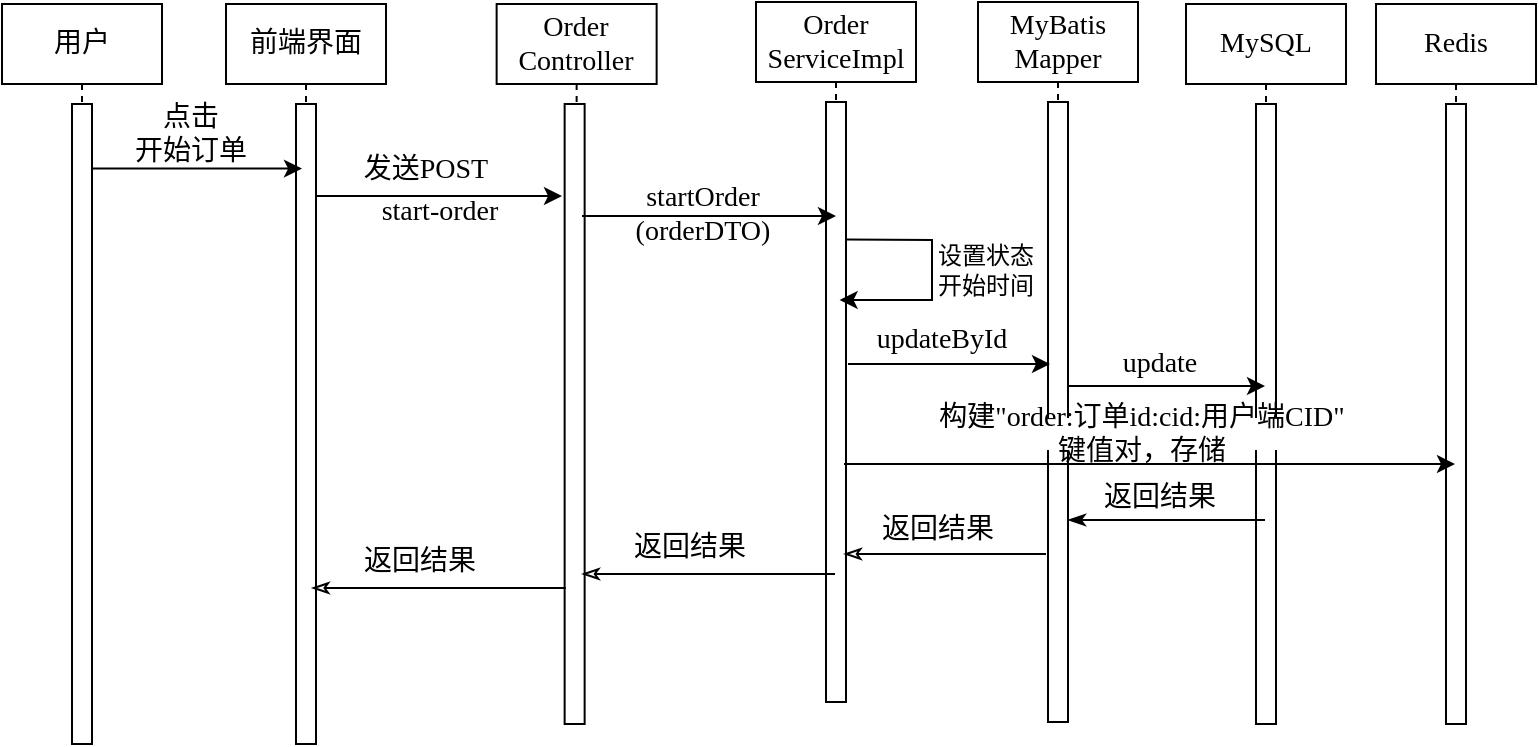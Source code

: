 <mxfile version="26.2.14">
  <diagram name="Page-1" id="2YBvvXClWsGukQMizWep">
    <mxGraphModel dx="1073" dy="935" grid="1" gridSize="10" guides="1" tooltips="1" connect="1" arrows="1" fold="1" page="1" pageScale="1" pageWidth="1100" pageHeight="850" math="0" shadow="0">
      <root>
        <mxCell id="0" />
        <mxCell id="1" parent="0" />
        <mxCell id="1x29o_3ZwKhWgOv2N2SG-2" value="用户" style="shape=umlLifeline;perimeter=lifelinePerimeter;whiteSpace=wrap;html=1;container=1;dropTarget=0;collapsible=0;recursiveResize=0;outlineConnect=0;portConstraint=eastwest;newEdgeStyle={&quot;curved&quot;:0,&quot;rounded&quot;:0};fontFamily=宋体;fontSize=14;" parent="1" vertex="1">
          <mxGeometry x="20" y="50" width="80" height="370" as="geometry" />
        </mxCell>
        <mxCell id="1x29o_3ZwKhWgOv2N2SG-4" value="" style="html=1;points=[[0,0,0,0,5],[0,1,0,0,-5],[1,0,0,0,5],[1,1,0,0,-5]];perimeter=orthogonalPerimeter;outlineConnect=0;targetShapes=umlLifeline;portConstraint=eastwest;newEdgeStyle={&quot;curved&quot;:0,&quot;rounded&quot;:0};fontFamily=宋体;fontSize=14;" parent="1x29o_3ZwKhWgOv2N2SG-2" vertex="1">
          <mxGeometry x="35" y="50" width="10" height="320" as="geometry" />
        </mxCell>
        <mxCell id="1x29o_3ZwKhWgOv2N2SG-3" value="前端界面" style="shape=umlLifeline;perimeter=lifelinePerimeter;whiteSpace=wrap;html=1;container=1;dropTarget=0;collapsible=0;recursiveResize=0;outlineConnect=0;portConstraint=eastwest;newEdgeStyle={&quot;curved&quot;:0,&quot;rounded&quot;:0};fontFamily=宋体;fontSize=14;" parent="1" vertex="1">
          <mxGeometry x="132" y="50" width="80" height="370" as="geometry" />
        </mxCell>
        <mxCell id="1x29o_3ZwKhWgOv2N2SG-5" value="" style="html=1;points=[[0,0,0,0,5],[0,1,0,0,-5],[1,0,0,0,5],[1,1,0,0,-5]];perimeter=orthogonalPerimeter;outlineConnect=0;targetShapes=umlLifeline;portConstraint=eastwest;newEdgeStyle={&quot;curved&quot;:0,&quot;rounded&quot;:0};fontFamily=宋体;fontSize=14;" parent="1x29o_3ZwKhWgOv2N2SG-3" vertex="1">
          <mxGeometry x="35" y="50" width="10" height="320" as="geometry" />
        </mxCell>
        <mxCell id="1x29o_3ZwKhWgOv2N2SG-6" value="&lt;div&gt;Order&lt;/div&gt;Controller" style="shape=umlLifeline;perimeter=lifelinePerimeter;whiteSpace=wrap;html=1;container=1;dropTarget=0;collapsible=0;recursiveResize=0;outlineConnect=0;portConstraint=eastwest;newEdgeStyle={&quot;curved&quot;:0,&quot;rounded&quot;:0};fontFamily=宋体;fontSize=14;" parent="1" vertex="1">
          <mxGeometry x="267.32" y="50" width="80" height="360" as="geometry" />
        </mxCell>
        <mxCell id="1x29o_3ZwKhWgOv2N2SG-7" value="" style="html=1;points=[[0,0,0,0,5],[0,1,0,0,-5],[1,0,0,0,5],[1,1,0,0,-5]];perimeter=orthogonalPerimeter;outlineConnect=0;targetShapes=umlLifeline;portConstraint=eastwest;newEdgeStyle={&quot;curved&quot;:0,&quot;rounded&quot;:0};fontFamily=宋体;fontSize=14;" parent="1x29o_3ZwKhWgOv2N2SG-6" vertex="1">
          <mxGeometry x="34" y="50" width="10" height="310" as="geometry" />
        </mxCell>
        <mxCell id="1x29o_3ZwKhWgOv2N2SG-8" value="Order&lt;div&gt;ServiceImpl&lt;/div&gt;" style="shape=umlLifeline;perimeter=lifelinePerimeter;whiteSpace=wrap;html=1;container=1;dropTarget=0;collapsible=0;recursiveResize=0;outlineConnect=0;portConstraint=eastwest;newEdgeStyle={&quot;curved&quot;:0,&quot;rounded&quot;:0};fontFamily=宋体;fontSize=14;" parent="1" vertex="1">
          <mxGeometry x="397" y="49" width="80" height="350" as="geometry" />
        </mxCell>
        <mxCell id="1x29o_3ZwKhWgOv2N2SG-9" value="" style="html=1;points=[[0,0,0,0,5],[0,1,0,0,-5],[1,0,0,0,5],[1,1,0,0,-5]];perimeter=orthogonalPerimeter;outlineConnect=0;targetShapes=umlLifeline;portConstraint=eastwest;newEdgeStyle={&quot;curved&quot;:0,&quot;rounded&quot;:0};fontFamily=宋体;fontSize=14;" parent="1x29o_3ZwKhWgOv2N2SG-8" vertex="1">
          <mxGeometry x="35" y="50" width="10" height="300" as="geometry" />
        </mxCell>
        <mxCell id="ad1gADm1mFAbiEcde9q4-3" value="" style="group" parent="1" vertex="1" connectable="0">
          <mxGeometry x="65" y="102.31" width="105" height="30" as="geometry" />
        </mxCell>
        <mxCell id="ad1gADm1mFAbiEcde9q4-1" value="" style="endArrow=classic;html=1;rounded=0;fontSize=14;fontFamily=宋体;" parent="ad1gADm1mFAbiEcde9q4-3" edge="1">
          <mxGeometry width="50" height="50" relative="1" as="geometry">
            <mxPoint y="30" as="sourcePoint" />
            <mxPoint x="105" y="30" as="targetPoint" />
          </mxGeometry>
        </mxCell>
        <mxCell id="ad1gADm1mFAbiEcde9q4-2" value="&lt;div&gt;点击&lt;/div&gt;开始订单" style="text;html=1;align=center;verticalAlign=middle;whiteSpace=wrap;rounded=0;fontSize=14;fontFamily=宋体;" parent="ad1gADm1mFAbiEcde9q4-3" vertex="1">
          <mxGeometry x="17.269" width="65.423" height="26" as="geometry" />
        </mxCell>
        <mxCell id="ad1gADm1mFAbiEcde9q4-28" value="MyBatis&lt;div&gt;Mapper&lt;/div&gt;" style="shape=umlLifeline;perimeter=lifelinePerimeter;whiteSpace=wrap;html=1;container=1;dropTarget=0;collapsible=0;recursiveResize=0;outlineConnect=0;portConstraint=eastwest;newEdgeStyle={&quot;curved&quot;:0,&quot;rounded&quot;:0};fontFamily=宋体;fontSize=14;" parent="1" vertex="1">
          <mxGeometry x="508" y="49" width="80" height="360" as="geometry" />
        </mxCell>
        <mxCell id="ad1gADm1mFAbiEcde9q4-29" value="" style="html=1;points=[[0,0,0,0,5],[0,1,0,0,-5],[1,0,0,0,5],[1,1,0,0,-5]];perimeter=orthogonalPerimeter;outlineConnect=0;targetShapes=umlLifeline;portConstraint=eastwest;newEdgeStyle={&quot;curved&quot;:0,&quot;rounded&quot;:0};fontFamily=宋体;fontSize=14;" parent="ad1gADm1mFAbiEcde9q4-28" vertex="1">
          <mxGeometry x="35" y="50" width="10" height="310" as="geometry" />
        </mxCell>
        <mxCell id="ad1gADm1mFAbiEcde9q4-43" value="" style="group" parent="1" vertex="1" connectable="0">
          <mxGeometry x="176.75" y="114" width="123.25" height="55" as="geometry" />
        </mxCell>
        <mxCell id="1x29o_3ZwKhWgOv2N2SG-41" value="" style="endArrow=classic;html=1;rounded=0;fontSize=14;fontFamily=宋体;" parent="ad1gADm1mFAbiEcde9q4-43" edge="1">
          <mxGeometry width="50" height="50" relative="1" as="geometry">
            <mxPoint y="32" as="sourcePoint" />
            <mxPoint x="123.25" y="32" as="targetPoint" />
          </mxGeometry>
        </mxCell>
        <mxCell id="1x29o_3ZwKhWgOv2N2SG-42" value="发送POST" style="text;html=1;align=center;verticalAlign=middle;whiteSpace=wrap;rounded=0;fontSize=14;fontFamily=宋体;" parent="ad1gADm1mFAbiEcde9q4-43" vertex="1">
          <mxGeometry x="20.395" y="6" width="70.178" height="26" as="geometry" />
        </mxCell>
        <mxCell id="ad1gADm1mFAbiEcde9q4-26" value="start-order" style="text;html=1;align=center;verticalAlign=middle;whiteSpace=wrap;rounded=0;fontSize=14;fontFamily=宋体;" parent="ad1gADm1mFAbiEcde9q4-43" vertex="1">
          <mxGeometry x="14.255" y="27" width="96.495" height="26" as="geometry" />
        </mxCell>
        <mxCell id="1x29o_3ZwKhWgOv2N2SG-51" value="" style="endArrow=none;html=1;rounded=0;startArrow=classic;startFill=1;endFill=1;" parent="1" edge="1">
          <mxGeometry width="50" height="50" relative="1" as="geometry">
            <mxPoint x="437" y="156" as="sourcePoint" />
            <mxPoint x="310" y="156" as="targetPoint" />
          </mxGeometry>
        </mxCell>
        <mxCell id="1x29o_3ZwKhWgOv2N2SG-52" value="startOrder&lt;div&gt;(orderDTO)&lt;/div&gt;" style="text;html=1;align=center;verticalAlign=middle;whiteSpace=wrap;rounded=0;fontSize=14;fontFamily=宋体;spacing=0;" parent="1" vertex="1">
          <mxGeometry x="326" y="142" width="89" height="26" as="geometry" />
        </mxCell>
        <mxCell id="sn9R7V6RoDjISoEeG8P0-4" value="" style="endArrow=classic;html=1;rounded=0;exitX=0.585;exitY=0.447;exitDx=0;exitDy=0;exitPerimeter=0;" edge="1" parent="1">
          <mxGeometry width="50" height="50" relative="1" as="geometry">
            <mxPoint x="442" y="167.69" as="sourcePoint" />
            <mxPoint x="438.81" y="198" as="targetPoint" />
            <Array as="points">
              <mxPoint x="485" y="168" />
              <mxPoint x="485" y="178" />
              <mxPoint x="485" y="198" />
              <mxPoint x="470" y="198" />
            </Array>
          </mxGeometry>
        </mxCell>
        <mxCell id="sn9R7V6RoDjISoEeG8P0-5" value="&lt;font face=&quot;宋体&quot;&gt;设置状态&lt;/font&gt;&lt;div&gt;&lt;font face=&quot;宋体&quot;&gt;开始时间&lt;/font&gt;&lt;/div&gt;" style="text;html=1;align=center;verticalAlign=middle;whiteSpace=wrap;rounded=0;" vertex="1" parent="1">
          <mxGeometry x="482" y="168" width="60" height="30" as="geometry" />
        </mxCell>
        <mxCell id="sn9R7V6RoDjISoEeG8P0-8" value="" style="endArrow=classic;html=1;rounded=0;" edge="1" parent="1">
          <mxGeometry width="50" height="50" relative="1" as="geometry">
            <mxPoint x="443" y="230" as="sourcePoint" />
            <mxPoint x="544" y="230" as="targetPoint" />
          </mxGeometry>
        </mxCell>
        <mxCell id="sn9R7V6RoDjISoEeG8P0-9" value="&lt;font&gt;updateById&lt;/font&gt;" style="text;html=1;align=center;verticalAlign=middle;whiteSpace=wrap;rounded=0;fontSize=14;fontFamily=宋体;" vertex="1" parent="1">
          <mxGeometry x="460" y="210" width="60" height="16" as="geometry" />
        </mxCell>
        <mxCell id="sn9R7V6RoDjISoEeG8P0-10" value="MySQL" style="shape=umlLifeline;perimeter=lifelinePerimeter;whiteSpace=wrap;html=1;container=1;dropTarget=0;collapsible=0;recursiveResize=0;outlineConnect=0;portConstraint=eastwest;newEdgeStyle={&quot;curved&quot;:0,&quot;rounded&quot;:0};fontFamily=宋体;fontSize=14;" vertex="1" parent="1">
          <mxGeometry x="612" y="50" width="80" height="360" as="geometry" />
        </mxCell>
        <mxCell id="sn9R7V6RoDjISoEeG8P0-11" value="" style="html=1;points=[[0,0,0,0,5],[0,1,0,0,-5],[1,0,0,0,5],[1,1,0,0,-5]];perimeter=orthogonalPerimeter;outlineConnect=0;targetShapes=umlLifeline;portConstraint=eastwest;newEdgeStyle={&quot;curved&quot;:0,&quot;rounded&quot;:0};fontFamily=宋体;fontSize=14;" vertex="1" parent="sn9R7V6RoDjISoEeG8P0-10">
          <mxGeometry x="35" y="50" width="10" height="310" as="geometry" />
        </mxCell>
        <mxCell id="sn9R7V6RoDjISoEeG8P0-12" value="" style="endArrow=classic;html=1;rounded=0;fontFamily=宋体;fontSize=14;fontColor=default;" edge="1" parent="1">
          <mxGeometry width="50" height="50" relative="1" as="geometry">
            <mxPoint x="553" y="241" as="sourcePoint" />
            <mxPoint x="651.5" y="241" as="targetPoint" />
          </mxGeometry>
        </mxCell>
        <mxCell id="sn9R7V6RoDjISoEeG8P0-13" value="&lt;font&gt;update&lt;/font&gt;" style="text;html=1;align=center;verticalAlign=middle;whiteSpace=wrap;rounded=0;fontSize=14;fontFamily=宋体;" vertex="1" parent="1">
          <mxGeometry x="569" y="222" width="60" height="16" as="geometry" />
        </mxCell>
        <mxCell id="sn9R7V6RoDjISoEeG8P0-14" value="Redis" style="shape=umlLifeline;perimeter=lifelinePerimeter;whiteSpace=wrap;html=1;container=1;dropTarget=0;collapsible=0;recursiveResize=0;outlineConnect=0;portConstraint=eastwest;newEdgeStyle={&quot;curved&quot;:0,&quot;rounded&quot;:0};fontFamily=宋体;fontSize=14;" vertex="1" parent="1">
          <mxGeometry x="707" y="50" width="80" height="360" as="geometry" />
        </mxCell>
        <mxCell id="sn9R7V6RoDjISoEeG8P0-15" value="" style="html=1;points=[[0,0,0,0,5],[0,1,0,0,-5],[1,0,0,0,5],[1,1,0,0,-5]];perimeter=orthogonalPerimeter;outlineConnect=0;targetShapes=umlLifeline;portConstraint=eastwest;newEdgeStyle={&quot;curved&quot;:0,&quot;rounded&quot;:0};fontFamily=宋体;fontSize=14;" vertex="1" parent="sn9R7V6RoDjISoEeG8P0-14">
          <mxGeometry x="35" y="50" width="10" height="310" as="geometry" />
        </mxCell>
        <mxCell id="sn9R7V6RoDjISoEeG8P0-16" value="" style="endArrow=classic;html=1;rounded=0;" edge="1" parent="1" target="sn9R7V6RoDjISoEeG8P0-14">
          <mxGeometry width="50" height="50" relative="1" as="geometry">
            <mxPoint x="441" y="280" as="sourcePoint" />
            <mxPoint x="542" y="280" as="targetPoint" />
          </mxGeometry>
        </mxCell>
        <mxCell id="sn9R7V6RoDjISoEeG8P0-17" value="&lt;font&gt;构建&quot;order:订单id:cid:用户端CID&quot;&lt;/font&gt;&lt;div&gt;&lt;font&gt;键值对，存储&lt;/font&gt;&lt;/div&gt;" style="text;html=1;align=center;verticalAlign=middle;whiteSpace=wrap;rounded=0;fontSize=14;fontFamily=宋体;fillColor=default;" vertex="1" parent="1">
          <mxGeometry x="460" y="257" width="260" height="16" as="geometry" />
        </mxCell>
        <mxCell id="sn9R7V6RoDjISoEeG8P0-18" value="" style="endArrow=none;html=1;rounded=0;fontFamily=宋体;fontSize=14;fontColor=default;startArrow=classicThin;startFill=1;sourcePerimeterSpacing=-1;targetPerimeterSpacing=-4;" edge="1" parent="1">
          <mxGeometry width="50" height="50" relative="1" as="geometry">
            <mxPoint x="553" y="308" as="sourcePoint" />
            <mxPoint x="651.5" y="308" as="targetPoint" />
          </mxGeometry>
        </mxCell>
        <mxCell id="sn9R7V6RoDjISoEeG8P0-19" value="返回结果" style="text;html=1;align=center;verticalAlign=middle;whiteSpace=wrap;rounded=0;fontSize=14;fontFamily=宋体;" vertex="1" parent="1">
          <mxGeometry x="569" y="289" width="60" height="16" as="geometry" />
        </mxCell>
        <mxCell id="sn9R7V6RoDjISoEeG8P0-20" value="" style="endArrow=none;html=1;rounded=0;startArrow=classicThin;startFill=0;" edge="1" parent="1">
          <mxGeometry width="50" height="50" relative="1" as="geometry">
            <mxPoint x="441" y="325" as="sourcePoint" />
            <mxPoint x="542" y="325" as="targetPoint" />
          </mxGeometry>
        </mxCell>
        <mxCell id="sn9R7V6RoDjISoEeG8P0-21" value="&lt;font&gt;返回结果&lt;/font&gt;" style="text;html=1;align=center;verticalAlign=middle;whiteSpace=wrap;rounded=0;fontSize=14;fontFamily=宋体;" vertex="1" parent="1">
          <mxGeometry x="458" y="305" width="60" height="16" as="geometry" />
        </mxCell>
        <mxCell id="sn9R7V6RoDjISoEeG8P0-22" value="" style="endArrow=none;html=1;rounded=0;startArrow=classicThin;startFill=0;sourcePerimeterSpacing=4;" edge="1" parent="1" target="1x29o_3ZwKhWgOv2N2SG-8">
          <mxGeometry width="50" height="50" relative="1" as="geometry">
            <mxPoint x="310" y="335" as="sourcePoint" />
            <mxPoint x="411" y="335" as="targetPoint" />
          </mxGeometry>
        </mxCell>
        <mxCell id="sn9R7V6RoDjISoEeG8P0-23" value="&lt;font&gt;返回结果&lt;/font&gt;" style="text;html=1;align=center;verticalAlign=middle;whiteSpace=wrap;rounded=0;fontSize=14;fontFamily=宋体;" vertex="1" parent="1">
          <mxGeometry x="334" y="314" width="60" height="16" as="geometry" />
        </mxCell>
        <mxCell id="sn9R7V6RoDjISoEeG8P0-24" value="" style="endArrow=none;html=1;rounded=0;startArrow=classicThin;startFill=0;sourcePerimeterSpacing=4;" edge="1" parent="1">
          <mxGeometry width="50" height="50" relative="1" as="geometry">
            <mxPoint x="174.88" y="342" as="sourcePoint" />
            <mxPoint x="301.88" y="342" as="targetPoint" />
          </mxGeometry>
        </mxCell>
        <mxCell id="sn9R7V6RoDjISoEeG8P0-25" value="&lt;font&gt;返回结果&lt;/font&gt;" style="text;html=1;align=center;verticalAlign=middle;whiteSpace=wrap;rounded=0;fontSize=14;fontFamily=宋体;" vertex="1" parent="1">
          <mxGeometry x="198.88" y="321" width="60" height="16" as="geometry" />
        </mxCell>
      </root>
    </mxGraphModel>
  </diagram>
</mxfile>
